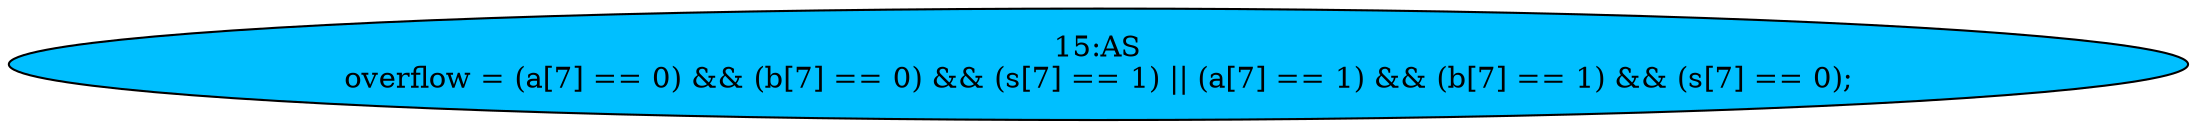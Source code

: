 strict digraph "" {
	node [label="\N"];
	"15:AS"	[ast="<pyverilog.vparser.ast.Assign object at 0x7fabbeae6150>",
		def_var="['overflow']",
		fillcolor=deepskyblue,
		label="15:AS
overflow = (a[7] == 0) && (b[7] == 0) && (s[7] == 1) || (a[7] == 1) && (b[7] == 1) && (s[7] == 0);",
		statements="[]",
		style=filled,
		typ=Assign,
		use_var="['a', 'b', 's', 'a', 'b', 's']"];
}
